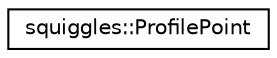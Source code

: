digraph "Graphical Class Hierarchy"
{
 // LATEX_PDF_SIZE
  edge [fontname="Helvetica",fontsize="10",labelfontname="Helvetica",labelfontsize="10"];
  node [fontname="Helvetica",fontsize="10",shape=record];
  rankdir="LR";
  Node0 [label="squiggles::ProfilePoint",height=0.2,width=0.4,color="black", fillcolor="white", style="filled",URL="$structsquiggles_1_1ProfilePoint.html",tooltip=" "];
}
